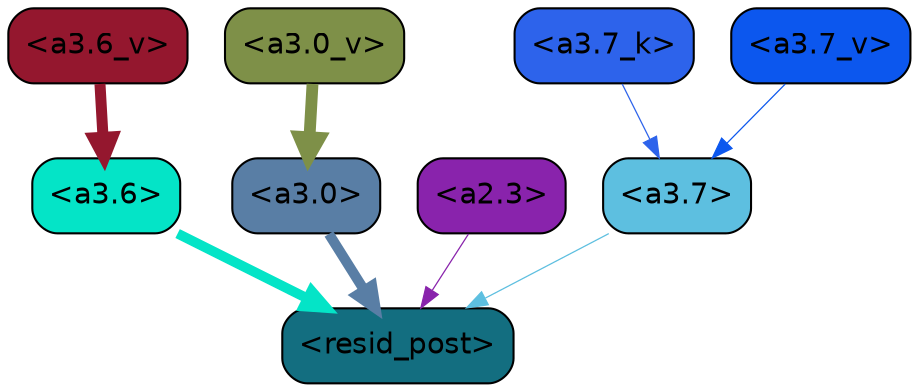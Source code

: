 strict digraph "" {
	graph [bgcolor=transparent,
		layout=dot,
		overlap=false,
		splines=true
	];
	"<a3.7>"	[color=black,
		fillcolor="#5dbfe0",
		fontname=Helvetica,
		shape=box,
		style="filled, rounded"];
	"<resid_post>"	[color=black,
		fillcolor="#136e80",
		fontname=Helvetica,
		shape=box,
		style="filled, rounded"];
	"<a3.7>" -> "<resid_post>"	[color="#5dbfe0",
		penwidth=0.6];
	"<a3.6>"	[color=black,
		fillcolor="#04e4c7",
		fontname=Helvetica,
		shape=box,
		style="filled, rounded"];
	"<a3.6>" -> "<resid_post>"	[color="#04e4c7",
		penwidth=4.7534414529800415];
	"<a3.0>"	[color=black,
		fillcolor="#597ea5",
		fontname=Helvetica,
		shape=box,
		style="filled, rounded"];
	"<a3.0>" -> "<resid_post>"	[color="#597ea5",
		penwidth=4.898576855659485];
	"<a2.3>"	[color=black,
		fillcolor="#8923ac",
		fontname=Helvetica,
		shape=box,
		style="filled, rounded"];
	"<a2.3>" -> "<resid_post>"	[color="#8923ac",
		penwidth=0.6];
	"<a3.7_k>"	[color=black,
		fillcolor="#2d63eb",
		fontname=Helvetica,
		shape=box,
		style="filled, rounded"];
	"<a3.7_k>" -> "<a3.7>"	[color="#2d63eb",
		penwidth=0.6];
	"<a3.7_v>"	[color=black,
		fillcolor="#0c57ee",
		fontname=Helvetica,
		shape=box,
		style="filled, rounded"];
	"<a3.7_v>" -> "<a3.7>"	[color="#0c57ee",
		penwidth=0.6];
	"<a3.6_v>"	[color=black,
		fillcolor="#94172e",
		fontname=Helvetica,
		shape=box,
		style="filled, rounded"];
	"<a3.6_v>" -> "<a3.6>"	[color="#94172e",
		penwidth=5.297133803367615];
	"<a3.0_v>"	[color=black,
		fillcolor="#7e9048",
		fontname=Helvetica,
		shape=box,
		style="filled, rounded"];
	"<a3.0_v>" -> "<a3.0>"	[color="#7e9048",
		penwidth=5.680712580680847];
}
